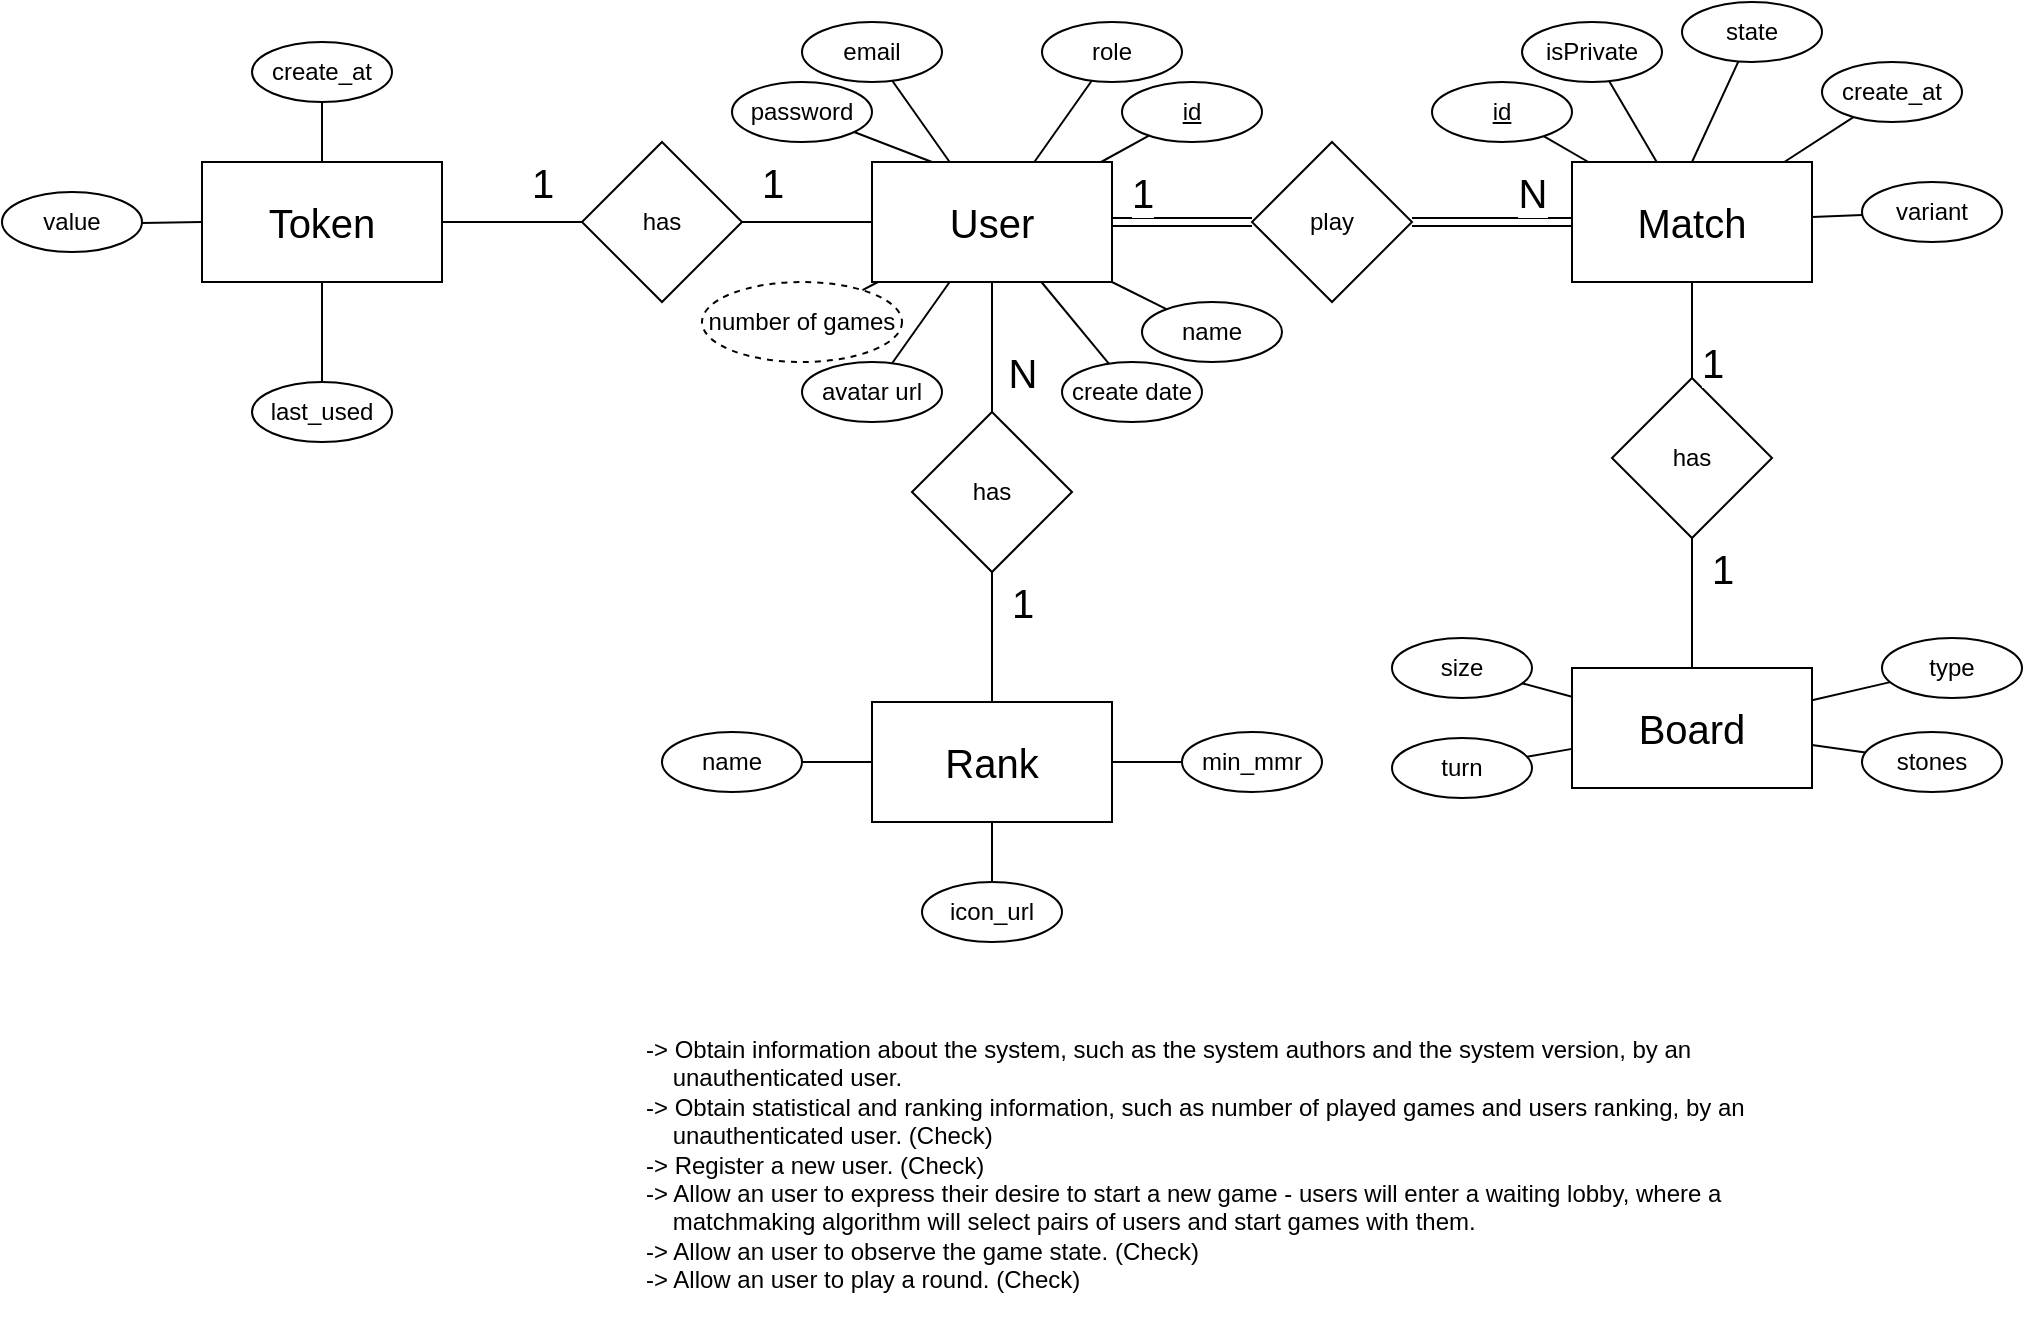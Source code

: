 <mxfile version="22.0.0" type="device">
  <diagram name="Página-1" id="cOyWgmGHMXO5VJ9zmdlT">
    <mxGraphModel dx="1877" dy="530" grid="1" gridSize="10" guides="1" tooltips="1" connect="1" arrows="1" fold="1" page="1" pageScale="1" pageWidth="827" pageHeight="1169" math="0" shadow="0">
      <root>
        <mxCell id="0" />
        <mxCell id="1" parent="0" />
        <mxCell id="dx6zvSsTpxAph52ySE3O-1" value="&lt;font style=&quot;font-size: 20px;&quot;&gt;User&lt;/font&gt;" style="rounded=0;whiteSpace=wrap;html=1;" parent="1" vertex="1">
          <mxGeometry x="175" y="170" width="120" height="60" as="geometry" />
        </mxCell>
        <mxCell id="dx6zvSsTpxAph52ySE3O-2" value="&lt;span style=&quot;font-size: 20px;&quot;&gt;Match&lt;/span&gt;" style="rounded=0;whiteSpace=wrap;html=1;" parent="1" vertex="1">
          <mxGeometry x="525" y="170" width="120" height="60" as="geometry" />
        </mxCell>
        <mxCell id="dx6zvSsTpxAph52ySE3O-3" value="play" style="rhombus;whiteSpace=wrap;html=1;" parent="1" vertex="1">
          <mxGeometry x="365" y="160" width="80" height="80" as="geometry" />
        </mxCell>
        <mxCell id="dx6zvSsTpxAph52ySE3O-7" value="" style="endArrow=none;html=1;rounded=0;exitX=0;exitY=0.5;exitDx=0;exitDy=0;shape=link;entryX=1;entryY=0.5;entryDx=0;entryDy=0;" parent="1" source="dx6zvSsTpxAph52ySE3O-3" target="dx6zvSsTpxAph52ySE3O-1" edge="1">
          <mxGeometry width="50" height="50" relative="1" as="geometry">
            <mxPoint x="385" y="280" as="sourcePoint" />
            <mxPoint x="305" y="200" as="targetPoint" />
          </mxGeometry>
        </mxCell>
        <mxCell id="dx6zvSsTpxAph52ySE3O-15" value="1" style="edgeLabel;html=1;align=center;verticalAlign=middle;resizable=0;points=[];fontSize=20;" parent="dx6zvSsTpxAph52ySE3O-7" vertex="1" connectable="0">
          <mxGeometry x="0.058" y="3" relative="1" as="geometry">
            <mxPoint x="-18" y="-18" as="offset" />
          </mxGeometry>
        </mxCell>
        <mxCell id="dx6zvSsTpxAph52ySE3O-8" value="" style="endArrow=none;html=1;rounded=0;exitX=0;exitY=0.5;exitDx=0;exitDy=0;entryX=1;entryY=0.5;entryDx=0;entryDy=0;shape=link;" parent="1" source="dx6zvSsTpxAph52ySE3O-2" target="dx6zvSsTpxAph52ySE3O-3" edge="1">
          <mxGeometry width="50" height="50" relative="1" as="geometry">
            <mxPoint x="375" y="210" as="sourcePoint" />
            <mxPoint x="295" y="210" as="targetPoint" />
          </mxGeometry>
        </mxCell>
        <mxCell id="dx6zvSsTpxAph52ySE3O-13" value="N&lt;br style=&quot;font-size: 20px;&quot;&gt;" style="edgeLabel;html=1;align=center;verticalAlign=middle;resizable=0;points=[];fontSize=20;" parent="dx6zvSsTpxAph52ySE3O-8" vertex="1" connectable="0">
          <mxGeometry x="-0.15" relative="1" as="geometry">
            <mxPoint x="14" y="-15" as="offset" />
          </mxGeometry>
        </mxCell>
        <mxCell id="dx6zvSsTpxAph52ySE3O-11" value="number of games" style="ellipse;whiteSpace=wrap;html=1;dashed=1;" parent="1" vertex="1">
          <mxGeometry x="90" y="230" width="100" height="40" as="geometry" />
        </mxCell>
        <mxCell id="dx6zvSsTpxAph52ySE3O-12" value="" style="endArrow=none;html=1;rounded=0;" parent="1" source="dx6zvSsTpxAph52ySE3O-1" target="dx6zvSsTpxAph52ySE3O-11" edge="1">
          <mxGeometry width="50" height="50" relative="1" as="geometry">
            <mxPoint x="201.52" y="180" as="sourcePoint" />
            <mxPoint x="201.52" y="140" as="targetPoint" />
          </mxGeometry>
        </mxCell>
        <mxCell id="dx6zvSsTpxAph52ySE3O-22" value="-&gt; Obtain information about the system, such as the system authors and the system version, by an     unauthenticated user.&#xa;-&gt; Obtain statistical and ranking information, such as number of played games and users ranking, by an     unauthenticated user. (Check)&#xa;-&gt; Register a new user. (Check)&#xa;-&gt; Allow an user to express their desire to start a new game - users will enter a waiting lobby, where a     matchmaking algorithm will select pairs of users and start games with them.&#xa;-&gt; Allow an user to observe the game state. (Check)&#xa;-&gt; Allow an user to play a round. (Check)" style="text;whiteSpace=wrap;" parent="1" vertex="1">
          <mxGeometry x="60" y="600" width="560" height="150" as="geometry" />
        </mxCell>
        <mxCell id="dx6zvSsTpxAph52ySE3O-33" value="name" style="ellipse;whiteSpace=wrap;html=1;" parent="1" vertex="1">
          <mxGeometry x="310" y="240" width="70" height="30" as="geometry" />
        </mxCell>
        <mxCell id="dx6zvSsTpxAph52ySE3O-34" value="" style="endArrow=none;html=1;rounded=0;" parent="1" source="dx6zvSsTpxAph52ySE3O-1" target="dx6zvSsTpxAph52ySE3O-33" edge="1">
          <mxGeometry width="50" height="50" relative="1" as="geometry">
            <mxPoint x="351.52" y="310" as="sourcePoint" />
            <mxPoint x="401.52" y="260" as="targetPoint" />
          </mxGeometry>
        </mxCell>
        <mxCell id="dx6zvSsTpxAph52ySE3O-35" value="" style="endArrow=none;html=1;rounded=0;exitX=0.25;exitY=0;exitDx=0;exitDy=0;" parent="1" source="dx6zvSsTpxAph52ySE3O-1" target="dx6zvSsTpxAph52ySE3O-36" edge="1">
          <mxGeometry width="50" height="50" relative="1" as="geometry">
            <mxPoint x="351.52" y="310" as="sourcePoint" />
            <mxPoint x="131.52" y="140" as="targetPoint" />
          </mxGeometry>
        </mxCell>
        <mxCell id="dx6zvSsTpxAph52ySE3O-36" value="password" style="ellipse;whiteSpace=wrap;html=1;" parent="1" vertex="1">
          <mxGeometry x="105" y="130" width="70" height="30" as="geometry" />
        </mxCell>
        <mxCell id="dx6zvSsTpxAph52ySE3O-37" value="" style="endArrow=none;html=1;rounded=0;" parent="1" source="dx6zvSsTpxAph52ySE3O-1" target="dx6zvSsTpxAph52ySE3O-38" edge="1">
          <mxGeometry width="50" height="50" relative="1" as="geometry">
            <mxPoint x="171.52" y="240" as="sourcePoint" />
            <mxPoint x="268.005" y="137.729" as="targetPoint" />
          </mxGeometry>
        </mxCell>
        <mxCell id="dx6zvSsTpxAph52ySE3O-38" value="&lt;u&gt;id&lt;/u&gt;" style="ellipse;whiteSpace=wrap;html=1;" parent="1" vertex="1">
          <mxGeometry x="300" y="130" width="70" height="30" as="geometry" />
        </mxCell>
        <mxCell id="xWFfn3jdPb55RrBBfNBt-27" value="" style="endArrow=none;html=1;rounded=0;" parent="1" target="dx6zvSsTpxAph52ySE3O-2" edge="1">
          <mxGeometry width="50" height="50" relative="1" as="geometry">
            <mxPoint x="510.824" y="157.056" as="sourcePoint" />
            <mxPoint x="575" y="260" as="targetPoint" />
          </mxGeometry>
        </mxCell>
        <mxCell id="5pcxS5Uzv3Bjm52267or-8" value="" style="endArrow=none;html=1;rounded=0;entryX=0.5;entryY=0;entryDx=0;entryDy=0;exitX=0.5;exitY=1;exitDx=0;exitDy=0;" parent="1" source="dx6zvSsTpxAph52ySE3O-2" target="3B2-IhPIJ7-PguEEHE2h-4" edge="1">
          <mxGeometry width="50" height="50" relative="1" as="geometry">
            <mxPoint x="570" y="270" as="sourcePoint" />
            <mxPoint x="570" y="320" as="targetPoint" />
          </mxGeometry>
        </mxCell>
        <mxCell id="YAuTm9VH2tMG_GHbXv0A-7" value="&lt;span style=&quot;font-size: 20px;&quot;&gt;Token&lt;/span&gt;" style="rounded=0;whiteSpace=wrap;html=1;" parent="1" vertex="1">
          <mxGeometry x="-160" y="170" width="120" height="60" as="geometry" />
        </mxCell>
        <mxCell id="YAuTm9VH2tMG_GHbXv0A-8" value="has" style="rhombus;whiteSpace=wrap;html=1;" parent="1" vertex="1">
          <mxGeometry x="30" y="160" width="80" height="80" as="geometry" />
        </mxCell>
        <mxCell id="YAuTm9VH2tMG_GHbXv0A-9" value="" style="endArrow=none;html=1;rounded=0;entryX=0;entryY=0.5;entryDx=0;entryDy=0;exitX=1;exitY=0.5;exitDx=0;exitDy=0;" parent="1" source="YAuTm9VH2tMG_GHbXv0A-8" target="dx6zvSsTpxAph52ySE3O-1" edge="1">
          <mxGeometry width="50" height="50" relative="1" as="geometry">
            <mxPoint x="235" y="300" as="sourcePoint" />
            <mxPoint x="290" y="280" as="targetPoint" />
          </mxGeometry>
        </mxCell>
        <mxCell id="YAuTm9VH2tMG_GHbXv0A-16" value="1" style="edgeLabel;html=1;align=center;verticalAlign=middle;resizable=0;points=[];fontSize=20;" parent="YAuTm9VH2tMG_GHbXv0A-9" vertex="1" connectable="0">
          <mxGeometry x="-0.456" y="-1" relative="1" as="geometry">
            <mxPoint x="-3" y="-21" as="offset" />
          </mxGeometry>
        </mxCell>
        <mxCell id="YAuTm9VH2tMG_GHbXv0A-10" value="" style="endArrow=none;html=1;rounded=0;entryX=0;entryY=0.5;entryDx=0;entryDy=0;exitX=1;exitY=0.5;exitDx=0;exitDy=0;" parent="1" source="YAuTm9VH2tMG_GHbXv0A-7" target="YAuTm9VH2tMG_GHbXv0A-8" edge="1">
          <mxGeometry width="50" height="50" relative="1" as="geometry">
            <mxPoint x="244" y="305" as="sourcePoint" />
            <mxPoint x="245" y="240" as="targetPoint" />
          </mxGeometry>
        </mxCell>
        <mxCell id="YAuTm9VH2tMG_GHbXv0A-15" value="1" style="edgeLabel;html=1;align=center;verticalAlign=middle;resizable=0;points=[];fontSize=20;" parent="YAuTm9VH2tMG_GHbXv0A-10" vertex="1" connectable="0">
          <mxGeometry x="0.019" relative="1" as="geometry">
            <mxPoint x="14" y="-20" as="offset" />
          </mxGeometry>
        </mxCell>
        <mxCell id="YAuTm9VH2tMG_GHbXv0A-12" value="" style="endArrow=none;html=1;rounded=0;" parent="1" source="YAuTm9VH2tMG_GHbXv0A-7" target="YAuTm9VH2tMG_GHbXv0A-13" edge="1">
          <mxGeometry width="50" height="50" relative="1" as="geometry">
            <mxPoint x="100" y="300" as="sourcePoint" />
            <mxPoint x="-90" y="120" as="targetPoint" />
          </mxGeometry>
        </mxCell>
        <mxCell id="YAuTm9VH2tMG_GHbXv0A-13" value="create_at" style="ellipse;whiteSpace=wrap;html=1;" parent="1" vertex="1">
          <mxGeometry x="-135" y="110" width="70" height="30" as="geometry" />
        </mxCell>
        <mxCell id="YAuTm9VH2tMG_GHbXv0A-18" value="value" style="ellipse;whiteSpace=wrap;html=1;" parent="1" vertex="1">
          <mxGeometry x="-260" y="185" width="70" height="30" as="geometry" />
        </mxCell>
        <mxCell id="YAuTm9VH2tMG_GHbXv0A-20" value="" style="endArrow=none;html=1;rounded=0;" parent="1" source="YAuTm9VH2tMG_GHbXv0A-18" target="YAuTm9VH2tMG_GHbXv0A-7" edge="1">
          <mxGeometry width="50" height="50" relative="1" as="geometry">
            <mxPoint x="-190" y="150" as="sourcePoint" />
            <mxPoint x="-90" y="130" as="targetPoint" />
          </mxGeometry>
        </mxCell>
        <mxCell id="eDnlF8v6GDu-VwRYmpLu-1" value="" style="endArrow=none;html=1;rounded=0;exitX=0.5;exitY=1;exitDx=0;exitDy=0;entryX=0.5;entryY=0;entryDx=0;entryDy=0;" parent="1" source="dx6zvSsTpxAph52ySE3O-1" target="eDnlF8v6GDu-VwRYmpLu-2" edge="1">
          <mxGeometry width="50" height="50" relative="1" as="geometry">
            <mxPoint x="270" y="300" as="sourcePoint" />
            <mxPoint x="235" y="300" as="targetPoint" />
          </mxGeometry>
        </mxCell>
        <mxCell id="eDnlF8v6GDu-VwRYmpLu-9" value="&lt;font style=&quot;font-size: 20px;&quot;&gt;N&lt;/font&gt;" style="edgeLabel;html=1;align=center;verticalAlign=middle;resizable=0;points=[];" parent="eDnlF8v6GDu-VwRYmpLu-1" vertex="1" connectable="0">
          <mxGeometry x="0.418" y="-1" relative="1" as="geometry">
            <mxPoint x="16" y="-1" as="offset" />
          </mxGeometry>
        </mxCell>
        <mxCell id="eDnlF8v6GDu-VwRYmpLu-2" value="has" style="rhombus;whiteSpace=wrap;html=1;" parent="1" vertex="1">
          <mxGeometry x="195" y="295" width="80" height="80" as="geometry" />
        </mxCell>
        <mxCell id="eDnlF8v6GDu-VwRYmpLu-4" value="&lt;font style=&quot;font-size: 20px;&quot;&gt;Rank&lt;/font&gt;" style="rounded=0;whiteSpace=wrap;html=1;" parent="1" vertex="1">
          <mxGeometry x="175" y="440" width="120" height="60" as="geometry" />
        </mxCell>
        <mxCell id="eDnlF8v6GDu-VwRYmpLu-5" value="" style="endArrow=none;html=1;rounded=0;entryX=0.5;entryY=1;entryDx=0;entryDy=0;exitX=0.5;exitY=0;exitDx=0;exitDy=0;" parent="1" source="eDnlF8v6GDu-VwRYmpLu-4" target="eDnlF8v6GDu-VwRYmpLu-2" edge="1">
          <mxGeometry width="50" height="50" relative="1" as="geometry">
            <mxPoint x="120" y="420" as="sourcePoint" />
            <mxPoint x="170" y="370" as="targetPoint" />
          </mxGeometry>
        </mxCell>
        <mxCell id="eDnlF8v6GDu-VwRYmpLu-8" value="1" style="edgeLabel;html=1;align=center;verticalAlign=middle;resizable=0;points=[];fontSize=20;" parent="eDnlF8v6GDu-VwRYmpLu-5" vertex="1" connectable="0">
          <mxGeometry x="-0.165" relative="1" as="geometry">
            <mxPoint x="15" y="-23" as="offset" />
          </mxGeometry>
        </mxCell>
        <mxCell id="eDnlF8v6GDu-VwRYmpLu-10" value="" style="endArrow=none;html=1;rounded=0;entryX=0;entryY=0.5;entryDx=0;entryDy=0;exitX=1;exitY=0.5;exitDx=0;exitDy=0;" parent="1" source="eDnlF8v6GDu-VwRYmpLu-11" target="eDnlF8v6GDu-VwRYmpLu-4" edge="1">
          <mxGeometry width="50" height="50" relative="1" as="geometry">
            <mxPoint x="130" y="470" as="sourcePoint" />
            <mxPoint x="180" y="300" as="targetPoint" />
          </mxGeometry>
        </mxCell>
        <mxCell id="eDnlF8v6GDu-VwRYmpLu-11" value="name" style="ellipse;whiteSpace=wrap;html=1;" parent="1" vertex="1">
          <mxGeometry x="70" y="455" width="70" height="30" as="geometry" />
        </mxCell>
        <mxCell id="eDnlF8v6GDu-VwRYmpLu-14" value="icon_url" style="ellipse;whiteSpace=wrap;html=1;" parent="1" vertex="1">
          <mxGeometry x="200" y="530" width="70" height="30" as="geometry" />
        </mxCell>
        <mxCell id="eDnlF8v6GDu-VwRYmpLu-15" value="" style="endArrow=none;html=1;rounded=0;" parent="1" source="eDnlF8v6GDu-VwRYmpLu-14" target="eDnlF8v6GDu-VwRYmpLu-4" edge="1">
          <mxGeometry width="50" height="50" relative="1" as="geometry">
            <mxPoint x="196" y="541" as="sourcePoint" />
            <mxPoint x="221" y="510" as="targetPoint" />
          </mxGeometry>
        </mxCell>
        <mxCell id="eDnlF8v6GDu-VwRYmpLu-16" value="min_mmr" style="ellipse;whiteSpace=wrap;html=1;" parent="1" vertex="1">
          <mxGeometry x="330" y="455" width="70" height="30" as="geometry" />
        </mxCell>
        <mxCell id="eDnlF8v6GDu-VwRYmpLu-17" value="" style="endArrow=none;html=1;rounded=0;" parent="1" source="eDnlF8v6GDu-VwRYmpLu-16" target="eDnlF8v6GDu-VwRYmpLu-4" edge="1">
          <mxGeometry width="50" height="50" relative="1" as="geometry">
            <mxPoint x="196" y="541" as="sourcePoint" />
            <mxPoint x="221" y="510" as="targetPoint" />
          </mxGeometry>
        </mxCell>
        <mxCell id="eDnlF8v6GDu-VwRYmpLu-18" value="email" style="ellipse;whiteSpace=wrap;html=1;" parent="1" vertex="1">
          <mxGeometry x="140" y="100" width="70" height="30" as="geometry" />
        </mxCell>
        <mxCell id="eDnlF8v6GDu-VwRYmpLu-19" value="" style="endArrow=none;html=1;rounded=0;" parent="1" source="dx6zvSsTpxAph52ySE3O-1" target="eDnlF8v6GDu-VwRYmpLu-18" edge="1">
          <mxGeometry width="50" height="50" relative="1" as="geometry">
            <mxPoint x="277" y="240" as="sourcePoint" />
            <mxPoint x="299" y="261" as="targetPoint" />
          </mxGeometry>
        </mxCell>
        <mxCell id="eDnlF8v6GDu-VwRYmpLu-20" value="" style="endArrow=none;html=1;rounded=0;" parent="1" source="dx6zvSsTpxAph52ySE3O-1" target="eDnlF8v6GDu-VwRYmpLu-21" edge="1">
          <mxGeometry width="50" height="50" relative="1" as="geometry">
            <mxPoint x="260" y="240" as="sourcePoint" />
            <mxPoint x="350" y="250" as="targetPoint" />
          </mxGeometry>
        </mxCell>
        <mxCell id="eDnlF8v6GDu-VwRYmpLu-21" value="role" style="ellipse;whiteSpace=wrap;html=1;" parent="1" vertex="1">
          <mxGeometry x="260" y="100" width="70" height="30" as="geometry" />
        </mxCell>
        <mxCell id="eDnlF8v6GDu-VwRYmpLu-22" value="" style="endArrow=none;html=1;rounded=0;" parent="1" source="eDnlF8v6GDu-VwRYmpLu-23" target="dx6zvSsTpxAph52ySE3O-1" edge="1">
          <mxGeometry width="50" height="50" relative="1" as="geometry">
            <mxPoint x="310" y="250" as="sourcePoint" />
            <mxPoint x="176" y="165" as="targetPoint" />
          </mxGeometry>
        </mxCell>
        <mxCell id="eDnlF8v6GDu-VwRYmpLu-23" value="create date" style="ellipse;whiteSpace=wrap;html=1;" parent="1" vertex="1">
          <mxGeometry x="270" y="270" width="70" height="30" as="geometry" />
        </mxCell>
        <mxCell id="eDnlF8v6GDu-VwRYmpLu-24" value="avatar url" style="ellipse;whiteSpace=wrap;html=1;" parent="1" vertex="1">
          <mxGeometry x="140" y="270" width="70" height="30" as="geometry" />
        </mxCell>
        <mxCell id="eDnlF8v6GDu-VwRYmpLu-25" value="" style="endArrow=none;html=1;rounded=0;" parent="1" source="eDnlF8v6GDu-VwRYmpLu-24" target="dx6zvSsTpxAph52ySE3O-1" edge="1">
          <mxGeometry width="50" height="50" relative="1" as="geometry">
            <mxPoint x="323" y="253" as="sourcePoint" />
            <mxPoint x="300" y="240" as="targetPoint" />
          </mxGeometry>
        </mxCell>
        <mxCell id="eDnlF8v6GDu-VwRYmpLu-26" value="last_used" style="ellipse;whiteSpace=wrap;html=1;" parent="1" vertex="1">
          <mxGeometry x="-135" y="280" width="70" height="30" as="geometry" />
        </mxCell>
        <mxCell id="eDnlF8v6GDu-VwRYmpLu-27" value="" style="endArrow=none;html=1;rounded=0;exitX=0.5;exitY=1;exitDx=0;exitDy=0;entryX=0.5;entryY=0;entryDx=0;entryDy=0;" parent="1" source="YAuTm9VH2tMG_GHbXv0A-7" target="eDnlF8v6GDu-VwRYmpLu-26" edge="1">
          <mxGeometry width="50" height="50" relative="1" as="geometry">
            <mxPoint x="-90" y="180" as="sourcePoint" />
            <mxPoint x="-90" y="150" as="targetPoint" />
          </mxGeometry>
        </mxCell>
        <mxCell id="eDnlF8v6GDu-VwRYmpLu-28" value="" style="endArrow=none;html=1;rounded=0;" parent="1" source="dx6zvSsTpxAph52ySE3O-2" target="eDnlF8v6GDu-VwRYmpLu-29" edge="1">
          <mxGeometry width="50" height="50" relative="1" as="geometry">
            <mxPoint x="529" y="168" as="sourcePoint" />
            <mxPoint x="570" y="130" as="targetPoint" />
          </mxGeometry>
        </mxCell>
        <mxCell id="eDnlF8v6GDu-VwRYmpLu-29" value="isPrivate" style="ellipse;whiteSpace=wrap;html=1;fontStyle=0" parent="1" vertex="1">
          <mxGeometry x="500" y="100" width="70" height="30" as="geometry" />
        </mxCell>
        <mxCell id="eDnlF8v6GDu-VwRYmpLu-30" value="create_at" style="ellipse;whiteSpace=wrap;html=1;fontStyle=0" parent="1" vertex="1">
          <mxGeometry x="650" y="120" width="70" height="30" as="geometry" />
        </mxCell>
        <mxCell id="eDnlF8v6GDu-VwRYmpLu-31" value="" style="endArrow=none;html=1;rounded=0;" parent="1" source="dx6zvSsTpxAph52ySE3O-2" target="eDnlF8v6GDu-VwRYmpLu-30" edge="1">
          <mxGeometry width="50" height="50" relative="1" as="geometry">
            <mxPoint x="577" y="180" as="sourcePoint" />
            <mxPoint x="554" y="140" as="targetPoint" />
          </mxGeometry>
        </mxCell>
        <mxCell id="eDnlF8v6GDu-VwRYmpLu-46" value="" style="endArrow=none;html=1;rounded=0;exitX=0.5;exitY=0;exitDx=0;exitDy=0;" parent="1" source="dx6zvSsTpxAph52ySE3O-2" target="3B2-IhPIJ7-PguEEHE2h-1" edge="1">
          <mxGeometry width="50" height="50" relative="1" as="geometry">
            <mxPoint x="475" y="-40" as="sourcePoint" />
            <mxPoint x="590" y="90" as="targetPoint" />
          </mxGeometry>
        </mxCell>
        <mxCell id="eDnlF8v6GDu-VwRYmpLu-48" value="id" style="ellipse;whiteSpace=wrap;html=1;fontStyle=4" parent="1" vertex="1">
          <mxGeometry x="455" y="130" width="70" height="30" as="geometry" />
        </mxCell>
        <mxCell id="3B2-IhPIJ7-PguEEHE2h-1" value="state" style="ellipse;whiteSpace=wrap;html=1;fontStyle=0" vertex="1" parent="1">
          <mxGeometry x="580" y="90" width="70" height="30" as="geometry" />
        </mxCell>
        <mxCell id="3B2-IhPIJ7-PguEEHE2h-3" value="&lt;span style=&quot;font-size: 20px;&quot;&gt;Board&lt;/span&gt;" style="rounded=0;whiteSpace=wrap;html=1;" vertex="1" parent="1">
          <mxGeometry x="525" y="423" width="120" height="60" as="geometry" />
        </mxCell>
        <mxCell id="3B2-IhPIJ7-PguEEHE2h-4" value="has" style="rhombus;whiteSpace=wrap;html=1;" vertex="1" parent="1">
          <mxGeometry x="545" y="278" width="80" height="80" as="geometry" />
        </mxCell>
        <mxCell id="3B2-IhPIJ7-PguEEHE2h-5" value="" style="endArrow=none;html=1;rounded=0;entryX=0.5;entryY=1;entryDx=0;entryDy=0;exitX=0.5;exitY=0;exitDx=0;exitDy=0;" edge="1" parent="1" source="3B2-IhPIJ7-PguEEHE2h-3" target="3B2-IhPIJ7-PguEEHE2h-4">
          <mxGeometry width="50" height="50" relative="1" as="geometry">
            <mxPoint x="584.5" y="433" as="sourcePoint" />
            <mxPoint x="584.5" y="368" as="targetPoint" />
          </mxGeometry>
        </mxCell>
        <mxCell id="3B2-IhPIJ7-PguEEHE2h-6" value="1" style="edgeLabel;html=1;align=center;verticalAlign=middle;resizable=0;points=[];fontSize=20;" vertex="1" connectable="0" parent="3B2-IhPIJ7-PguEEHE2h-5">
          <mxGeometry x="-0.165" relative="1" as="geometry">
            <mxPoint x="15" y="-23" as="offset" />
          </mxGeometry>
        </mxCell>
        <mxCell id="3B2-IhPIJ7-PguEEHE2h-7" value="stones" style="ellipse;whiteSpace=wrap;html=1;" vertex="1" parent="1">
          <mxGeometry x="670" y="455" width="70" height="30" as="geometry" />
        </mxCell>
        <mxCell id="3B2-IhPIJ7-PguEEHE2h-8" value="" style="endArrow=none;html=1;rounded=0;" edge="1" parent="1" source="3B2-IhPIJ7-PguEEHE2h-7" target="3B2-IhPIJ7-PguEEHE2h-3">
          <mxGeometry width="50" height="50" relative="1" as="geometry">
            <mxPoint x="533.5" y="524" as="sourcePoint" />
            <mxPoint x="650" y="448" as="targetPoint" />
          </mxGeometry>
        </mxCell>
        <mxCell id="3B2-IhPIJ7-PguEEHE2h-9" value="turn" style="ellipse;whiteSpace=wrap;html=1;" vertex="1" parent="1">
          <mxGeometry x="435" y="458" width="70" height="30" as="geometry" />
        </mxCell>
        <mxCell id="3B2-IhPIJ7-PguEEHE2h-10" value="" style="endArrow=none;html=1;rounded=0;" edge="1" parent="1" source="3B2-IhPIJ7-PguEEHE2h-9" target="3B2-IhPIJ7-PguEEHE2h-3">
          <mxGeometry width="50" height="50" relative="1" as="geometry">
            <mxPoint x="346" y="584" as="sourcePoint" />
            <mxPoint x="445" y="513" as="targetPoint" />
          </mxGeometry>
        </mxCell>
        <mxCell id="3B2-IhPIJ7-PguEEHE2h-11" value="size" style="ellipse;whiteSpace=wrap;html=1;" vertex="1" parent="1">
          <mxGeometry x="435" y="408" width="70" height="30" as="geometry" />
        </mxCell>
        <mxCell id="3B2-IhPIJ7-PguEEHE2h-12" value="" style="endArrow=none;html=1;rounded=0;" edge="1" parent="1" source="3B2-IhPIJ7-PguEEHE2h-11" target="3B2-IhPIJ7-PguEEHE2h-3">
          <mxGeometry width="50" height="50" relative="1" as="geometry">
            <mxPoint x="301" y="504" as="sourcePoint" />
            <mxPoint x="400" y="433" as="targetPoint" />
          </mxGeometry>
        </mxCell>
        <mxCell id="3B2-IhPIJ7-PguEEHE2h-13" value="variant" style="ellipse;whiteSpace=wrap;html=1;" vertex="1" parent="1">
          <mxGeometry x="670" y="180" width="70" height="30" as="geometry" />
        </mxCell>
        <mxCell id="3B2-IhPIJ7-PguEEHE2h-14" value="" style="endArrow=none;html=1;rounded=0;" edge="1" parent="1" source="3B2-IhPIJ7-PguEEHE2h-13" target="dx6zvSsTpxAph52ySE3O-2">
          <mxGeometry width="50" height="50" relative="1" as="geometry">
            <mxPoint x="536" y="461" as="sourcePoint" />
            <mxPoint x="635" y="390" as="targetPoint" />
          </mxGeometry>
        </mxCell>
        <mxCell id="3B2-IhPIJ7-PguEEHE2h-15" value="1" style="edgeLabel;html=1;align=center;verticalAlign=middle;resizable=0;points=[];fontSize=20;" vertex="1" connectable="0" parent="1">
          <mxGeometry x="595" y="270" as="geometry" />
        </mxCell>
        <mxCell id="3B2-IhPIJ7-PguEEHE2h-24" value="type" style="ellipse;whiteSpace=wrap;html=1;" vertex="1" parent="1">
          <mxGeometry x="680" y="408" width="70" height="30" as="geometry" />
        </mxCell>
        <mxCell id="3B2-IhPIJ7-PguEEHE2h-25" value="" style="endArrow=none;html=1;rounded=0;" edge="1" parent="1" source="3B2-IhPIJ7-PguEEHE2h-24" target="3B2-IhPIJ7-PguEEHE2h-3">
          <mxGeometry width="50" height="50" relative="1" as="geometry">
            <mxPoint x="528.5" y="464" as="sourcePoint" />
            <mxPoint x="640" y="393" as="targetPoint" />
          </mxGeometry>
        </mxCell>
      </root>
    </mxGraphModel>
  </diagram>
</mxfile>
